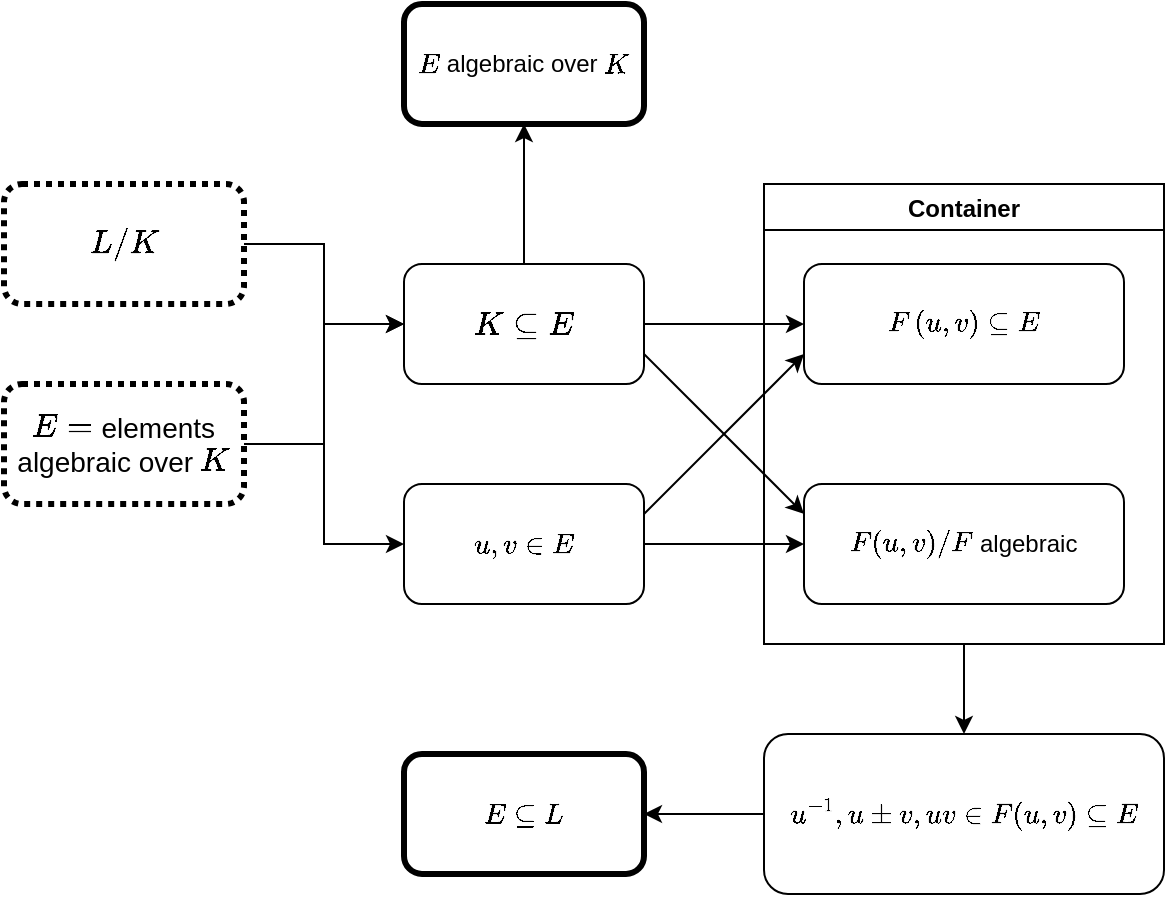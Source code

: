 <mxfile version="14.5.10" type="device"><diagram id="QFidAyNiZuYlnqD_UQkl" name="Page-1"><mxGraphModel dx="835" dy="569" grid="1" gridSize="10" guides="1" tooltips="1" connect="1" arrows="1" fold="1" page="1" pageScale="1" pageWidth="827" pageHeight="1169" math="1" shadow="0"><root><mxCell id="0"/><mxCell id="1" parent="0"/><mxCell id="dt0Qp0G9EjCk4UVALNbT-4" value="$$E\subseteq L$$" style="rounded=1;whiteSpace=wrap;html=1;strokeWidth=3;" vertex="1" parent="1"><mxGeometry x="320" y="595" width="120" height="60" as="geometry"/></mxCell><mxCell id="dt0Qp0G9EjCk4UVALNbT-107" value="" style="edgeStyle=orthogonalEdgeStyle;rounded=0;orthogonalLoop=1;jettySize=auto;html=1;fontSize=12;strokeWidth=1;" edge="1" parent="1" source="dt0Qp0G9EjCk4UVALNbT-34" target="dt0Qp0G9EjCk4UVALNbT-106"><mxGeometry relative="1" as="geometry"/></mxCell><mxCell id="dt0Qp0G9EjCk4UVALNbT-34" value="$$L/K$$" style="rounded=1;whiteSpace=wrap;html=1;strokeWidth=3;dashed=1;dashPattern=1 1;fontSize=14;" vertex="1" parent="1"><mxGeometry x="120" y="310" width="120" height="60" as="geometry"/></mxCell><mxCell id="dt0Qp0G9EjCk4UVALNbT-108" value="" style="edgeStyle=orthogonalEdgeStyle;rounded=0;orthogonalLoop=1;jettySize=auto;html=1;fontSize=12;strokeWidth=1;" edge="1" parent="1" source="dt0Qp0G9EjCk4UVALNbT-102" target="dt0Qp0G9EjCk4UVALNbT-106"><mxGeometry relative="1" as="geometry"/></mxCell><mxCell id="dt0Qp0G9EjCk4UVALNbT-110" style="edgeStyle=orthogonalEdgeStyle;rounded=0;orthogonalLoop=1;jettySize=auto;html=1;entryX=0;entryY=0.5;entryDx=0;entryDy=0;fontSize=12;strokeWidth=1;" edge="1" parent="1" source="dt0Qp0G9EjCk4UVALNbT-102" target="dt0Qp0G9EjCk4UVALNbT-109"><mxGeometry relative="1" as="geometry"/></mxCell><mxCell id="dt0Qp0G9EjCk4UVALNbT-102" value="\(E=\) elements algebraic over \(K\)" style="rounded=1;whiteSpace=wrap;html=1;strokeWidth=3;dashed=1;dashPattern=1 1;fontSize=14;" vertex="1" parent="1"><mxGeometry x="120" y="410" width="120" height="60" as="geometry"/></mxCell><mxCell id="dt0Qp0G9EjCk4UVALNbT-103" value="\(E\) algebraic over \(K\)" style="rounded=1;whiteSpace=wrap;html=1;strokeWidth=3;" vertex="1" parent="1"><mxGeometry x="320" y="220" width="120" height="60" as="geometry"/></mxCell><mxCell id="dt0Qp0G9EjCk4UVALNbT-121" value="" style="edgeStyle=orthogonalEdgeStyle;rounded=0;orthogonalLoop=1;jettySize=auto;html=1;fontSize=12;strokeWidth=1;" edge="1" parent="1" source="dt0Qp0G9EjCk4UVALNbT-104" target="dt0Qp0G9EjCk4UVALNbT-4"><mxGeometry relative="1" as="geometry"/></mxCell><mxCell id="dt0Qp0G9EjCk4UVALNbT-104" value="$$u^{-1}, u \pm v, u v \in F(u, v) \subseteq E$$" style="rounded=1;whiteSpace=wrap;html=1;sketch=0;fontSize=12;strokeWidth=1;" vertex="1" parent="1"><mxGeometry x="500" y="585" width="200" height="80" as="geometry"/></mxCell><mxCell id="dt0Qp0G9EjCk4UVALNbT-115" value="" style="edgeStyle=orthogonalEdgeStyle;rounded=0;orthogonalLoop=1;jettySize=auto;html=1;fontSize=12;strokeWidth=1;" edge="1" parent="1" source="dt0Qp0G9EjCk4UVALNbT-106" target="dt0Qp0G9EjCk4UVALNbT-114"><mxGeometry relative="1" as="geometry"/></mxCell><mxCell id="dt0Qp0G9EjCk4UVALNbT-122" value="" style="edgeStyle=orthogonalEdgeStyle;rounded=0;orthogonalLoop=1;jettySize=auto;html=1;fontSize=12;strokeWidth=1;" edge="1" parent="1" source="dt0Qp0G9EjCk4UVALNbT-106" target="dt0Qp0G9EjCk4UVALNbT-103"><mxGeometry relative="1" as="geometry"/></mxCell><mxCell id="dt0Qp0G9EjCk4UVALNbT-106" value="$$K \subseteq E$$" style="whiteSpace=wrap;html=1;rounded=1;fontSize=14;strokeWidth=1;" vertex="1" parent="1"><mxGeometry x="320" y="350" width="120" height="60" as="geometry"/></mxCell><mxCell id="dt0Qp0G9EjCk4UVALNbT-113" value="" style="edgeStyle=orthogonalEdgeStyle;rounded=0;orthogonalLoop=1;jettySize=auto;html=1;fontSize=12;strokeWidth=1;" edge="1" parent="1" source="dt0Qp0G9EjCk4UVALNbT-109" target="dt0Qp0G9EjCk4UVALNbT-112"><mxGeometry relative="1" as="geometry"/></mxCell><mxCell id="dt0Qp0G9EjCk4UVALNbT-109" value="$$u, v \in E$$" style="rounded=1;whiteSpace=wrap;html=1;sketch=0;fontSize=12;strokeWidth=1;" vertex="1" parent="1"><mxGeometry x="320" y="460" width="120" height="60" as="geometry"/></mxCell><mxCell id="dt0Qp0G9EjCk4UVALNbT-112" value="\(F(u, v) / F\) algebraic" style="whiteSpace=wrap;html=1;rounded=1;strokeWidth=1;sketch=0;" vertex="1" parent="1"><mxGeometry x="520" y="460" width="160" height="60" as="geometry"/></mxCell><mxCell id="dt0Qp0G9EjCk4UVALNbT-114" value="$$F\left(u, v\right) \subseteq E$$" style="rounded=1;whiteSpace=wrap;html=1;sketch=0;fontSize=12;strokeWidth=1;" vertex="1" parent="1"><mxGeometry x="520" y="350" width="160" height="60" as="geometry"/></mxCell><mxCell id="dt0Qp0G9EjCk4UVALNbT-116" value="" style="endArrow=classic;html=1;fontSize=12;strokeWidth=1;entryX=0;entryY=0.75;entryDx=0;entryDy=0;exitX=1;exitY=0.25;exitDx=0;exitDy=0;" edge="1" parent="1" source="dt0Qp0G9EjCk4UVALNbT-109" target="dt0Qp0G9EjCk4UVALNbT-114"><mxGeometry width="50" height="50" relative="1" as="geometry"><mxPoint x="460" y="450" as="sourcePoint"/><mxPoint x="510" y="400" as="targetPoint"/></mxGeometry></mxCell><mxCell id="dt0Qp0G9EjCk4UVALNbT-118" value="" style="endArrow=classic;html=1;fontSize=12;strokeWidth=1;exitX=1;exitY=0.75;exitDx=0;exitDy=0;entryX=0;entryY=0.25;entryDx=0;entryDy=0;" edge="1" parent="1" source="dt0Qp0G9EjCk4UVALNbT-106" target="dt0Qp0G9EjCk4UVALNbT-112"><mxGeometry width="50" height="50" relative="1" as="geometry"><mxPoint x="400" y="470" as="sourcePoint"/><mxPoint x="450" y="420" as="targetPoint"/></mxGeometry></mxCell><mxCell id="dt0Qp0G9EjCk4UVALNbT-120" style="edgeStyle=orthogonalEdgeStyle;rounded=0;orthogonalLoop=1;jettySize=auto;html=1;exitX=0.5;exitY=1;exitDx=0;exitDy=0;entryX=0.5;entryY=0;entryDx=0;entryDy=0;fontSize=12;strokeWidth=1;" edge="1" parent="1" source="dt0Qp0G9EjCk4UVALNbT-119" target="dt0Qp0G9EjCk4UVALNbT-104"><mxGeometry relative="1" as="geometry"/></mxCell><mxCell id="dt0Qp0G9EjCk4UVALNbT-119" value="Container" style="swimlane;sketch=0;fontSize=12;strokeWidth=1;" vertex="1" parent="1"><mxGeometry x="500" y="310" width="200" height="230" as="geometry"/></mxCell></root></mxGraphModel></diagram></mxfile>